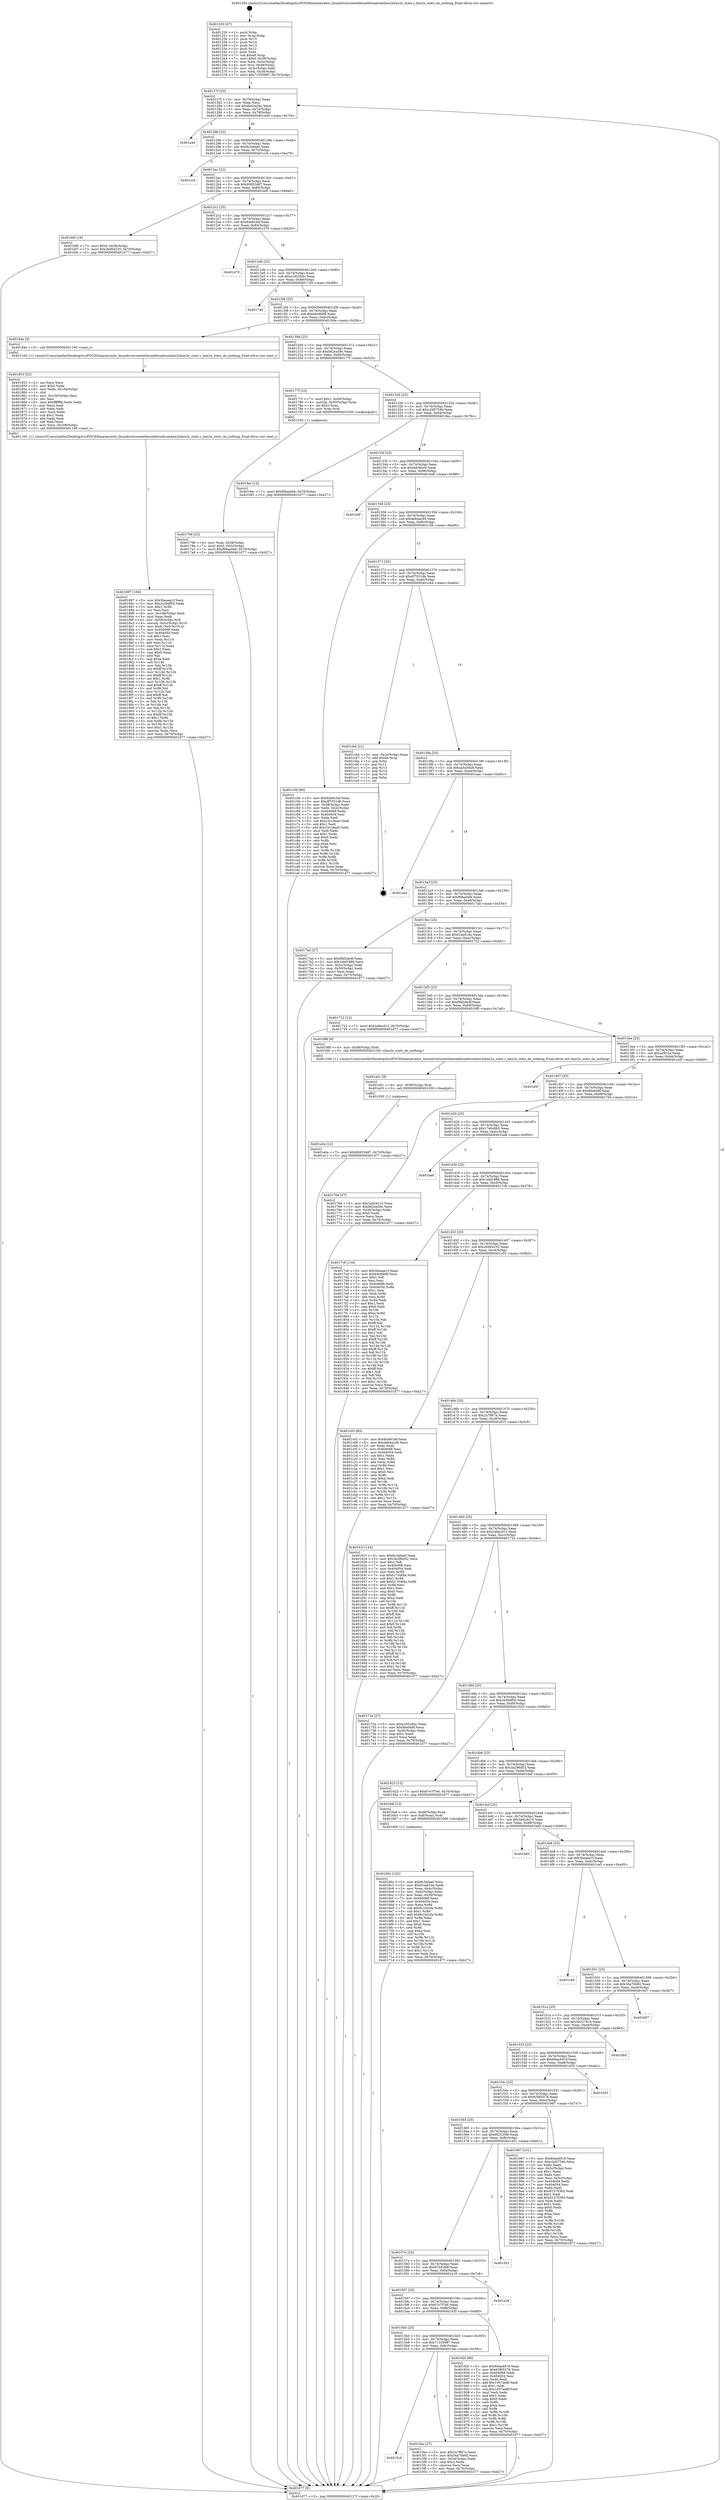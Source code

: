 digraph "0x401250" {
  label = "0x401250 (/mnt/c/Users/mathe/Desktop/tcc/POCII/binaries/extr_linuxdriversnetethernetbroadcombnx2xbnx2x_stats.c_bnx2x_stats_do_nothing_Final-ollvm.out::main(0))"
  labelloc = "t"
  node[shape=record]

  Entry [label="",width=0.3,height=0.3,shape=circle,fillcolor=black,style=filled]
  "0x40127f" [label="{
     0x40127f [23]\l
     | [instrs]\l
     &nbsp;&nbsp;0x40127f \<+3\>: mov -0x70(%rbp),%eax\l
     &nbsp;&nbsp;0x401282 \<+2\>: mov %eax,%ecx\l
     &nbsp;&nbsp;0x401284 \<+6\>: sub $0x8a42a2bc,%ecx\l
     &nbsp;&nbsp;0x40128a \<+3\>: mov %eax,-0x74(%rbp)\l
     &nbsp;&nbsp;0x40128d \<+3\>: mov %ecx,-0x78(%rbp)\l
     &nbsp;&nbsp;0x401290 \<+6\>: je 0000000000401a44 \<main+0x7f4\>\l
  }"]
  "0x401a44" [label="{
     0x401a44\l
  }", style=dashed]
  "0x401296" [label="{
     0x401296 [22]\l
     | [instrs]\l
     &nbsp;&nbsp;0x401296 \<+5\>: jmp 000000000040129b \<main+0x4b\>\l
     &nbsp;&nbsp;0x40129b \<+3\>: mov -0x74(%rbp),%eax\l
     &nbsp;&nbsp;0x40129e \<+5\>: sub $0x8c3afaa0,%eax\l
     &nbsp;&nbsp;0x4012a3 \<+3\>: mov %eax,-0x7c(%rbp)\l
     &nbsp;&nbsp;0x4012a6 \<+6\>: je 0000000000401cc9 \<main+0xa79\>\l
  }"]
  Exit [label="",width=0.3,height=0.3,shape=circle,fillcolor=black,style=filled,peripheries=2]
  "0x401cc9" [label="{
     0x401cc9\l
  }", style=dashed]
  "0x4012ac" [label="{
     0x4012ac [22]\l
     | [instrs]\l
     &nbsp;&nbsp;0x4012ac \<+5\>: jmp 00000000004012b1 \<main+0x61\>\l
     &nbsp;&nbsp;0x4012b1 \<+3\>: mov -0x74(%rbp),%eax\l
     &nbsp;&nbsp;0x4012b4 \<+5\>: sub $0x90853487,%eax\l
     &nbsp;&nbsp;0x4012b9 \<+3\>: mov %eax,-0x80(%rbp)\l
     &nbsp;&nbsp;0x4012bc \<+6\>: je 0000000000401bf0 \<main+0x9a0\>\l
  }"]
  "0x401a0a" [label="{
     0x401a0a [12]\l
     | [instrs]\l
     &nbsp;&nbsp;0x401a0a \<+7\>: movl $0x90853487,-0x70(%rbp)\l
     &nbsp;&nbsp;0x401a11 \<+5\>: jmp 0000000000401d77 \<main+0xb27\>\l
  }"]
  "0x401bf0" [label="{
     0x401bf0 [19]\l
     | [instrs]\l
     &nbsp;&nbsp;0x401bf0 \<+7\>: movl $0x0,-0x38(%rbp)\l
     &nbsp;&nbsp;0x401bf7 \<+7\>: movl $0x26d04235,-0x70(%rbp)\l
     &nbsp;&nbsp;0x401bfe \<+5\>: jmp 0000000000401d77 \<main+0xb27\>\l
  }"]
  "0x4012c2" [label="{
     0x4012c2 [25]\l
     | [instrs]\l
     &nbsp;&nbsp;0x4012c2 \<+5\>: jmp 00000000004012c7 \<main+0x77\>\l
     &nbsp;&nbsp;0x4012c7 \<+3\>: mov -0x74(%rbp),%eax\l
     &nbsp;&nbsp;0x4012ca \<+5\>: sub $0x9cb8c3ef,%eax\l
     &nbsp;&nbsp;0x4012cf \<+6\>: mov %eax,-0x84(%rbp)\l
     &nbsp;&nbsp;0x4012d5 \<+6\>: je 0000000000401d70 \<main+0xb20\>\l
  }"]
  "0x401a01" [label="{
     0x401a01 [9]\l
     | [instrs]\l
     &nbsp;&nbsp;0x401a01 \<+4\>: mov -0x58(%rbp),%rdi\l
     &nbsp;&nbsp;0x401a05 \<+5\>: call 0000000000401030 \<free@plt\>\l
     | [calls]\l
     &nbsp;&nbsp;0x401030 \{1\} (unknown)\l
  }"]
  "0x401d70" [label="{
     0x401d70\l
  }", style=dashed]
  "0x4012db" [label="{
     0x4012db [25]\l
     | [instrs]\l
     &nbsp;&nbsp;0x4012db \<+5\>: jmp 00000000004012e0 \<main+0x90\>\l
     &nbsp;&nbsp;0x4012e0 \<+3\>: mov -0x74(%rbp),%eax\l
     &nbsp;&nbsp;0x4012e3 \<+5\>: sub $0xa185284c,%eax\l
     &nbsp;&nbsp;0x4012e8 \<+6\>: mov %eax,-0x88(%rbp)\l
     &nbsp;&nbsp;0x4012ee \<+6\>: je 0000000000401749 \<main+0x4f9\>\l
  }"]
  "0x401887" [label="{
     0x401887 [156]\l
     | [instrs]\l
     &nbsp;&nbsp;0x401887 \<+5\>: mov $0x3beaae1f,%ecx\l
     &nbsp;&nbsp;0x40188c \<+5\>: mov $0x2e39df50,%edx\l
     &nbsp;&nbsp;0x401891 \<+3\>: mov $0x1,%r8b\l
     &nbsp;&nbsp;0x401894 \<+2\>: xor %esi,%esi\l
     &nbsp;&nbsp;0x401896 \<+6\>: mov -0x108(%rbp),%edi\l
     &nbsp;&nbsp;0x40189c \<+3\>: imul %eax,%edi\l
     &nbsp;&nbsp;0x40189f \<+4\>: mov -0x58(%rbp),%r9\l
     &nbsp;&nbsp;0x4018a3 \<+4\>: movslq -0x5c(%rbp),%r10\l
     &nbsp;&nbsp;0x4018a7 \<+4\>: mov %edi,(%r9,%r10,4)\l
     &nbsp;&nbsp;0x4018ab \<+7\>: mov 0x404068,%eax\l
     &nbsp;&nbsp;0x4018b2 \<+7\>: mov 0x404054,%edi\l
     &nbsp;&nbsp;0x4018b9 \<+3\>: sub $0x1,%esi\l
     &nbsp;&nbsp;0x4018bc \<+3\>: mov %eax,%r11d\l
     &nbsp;&nbsp;0x4018bf \<+3\>: add %esi,%r11d\l
     &nbsp;&nbsp;0x4018c2 \<+4\>: imul %r11d,%eax\l
     &nbsp;&nbsp;0x4018c6 \<+3\>: and $0x1,%eax\l
     &nbsp;&nbsp;0x4018c9 \<+3\>: cmp $0x0,%eax\l
     &nbsp;&nbsp;0x4018cc \<+3\>: sete %bl\l
     &nbsp;&nbsp;0x4018cf \<+3\>: cmp $0xa,%edi\l
     &nbsp;&nbsp;0x4018d2 \<+4\>: setl %r14b\l
     &nbsp;&nbsp;0x4018d6 \<+3\>: mov %bl,%r15b\l
     &nbsp;&nbsp;0x4018d9 \<+4\>: xor $0xff,%r15b\l
     &nbsp;&nbsp;0x4018dd \<+3\>: mov %r14b,%r12b\l
     &nbsp;&nbsp;0x4018e0 \<+4\>: xor $0xff,%r12b\l
     &nbsp;&nbsp;0x4018e4 \<+4\>: xor $0x1,%r8b\l
     &nbsp;&nbsp;0x4018e8 \<+3\>: mov %r15b,%r13b\l
     &nbsp;&nbsp;0x4018eb \<+4\>: and $0xff,%r13b\l
     &nbsp;&nbsp;0x4018ef \<+3\>: and %r8b,%bl\l
     &nbsp;&nbsp;0x4018f2 \<+3\>: mov %r12b,%al\l
     &nbsp;&nbsp;0x4018f5 \<+2\>: and $0xff,%al\l
     &nbsp;&nbsp;0x4018f7 \<+3\>: and %r8b,%r14b\l
     &nbsp;&nbsp;0x4018fa \<+3\>: or %bl,%r13b\l
     &nbsp;&nbsp;0x4018fd \<+3\>: or %r14b,%al\l
     &nbsp;&nbsp;0x401900 \<+3\>: xor %al,%r13b\l
     &nbsp;&nbsp;0x401903 \<+3\>: or %r12b,%r15b\l
     &nbsp;&nbsp;0x401906 \<+4\>: xor $0xff,%r15b\l
     &nbsp;&nbsp;0x40190a \<+4\>: or $0x1,%r8b\l
     &nbsp;&nbsp;0x40190e \<+3\>: and %r8b,%r15b\l
     &nbsp;&nbsp;0x401911 \<+3\>: or %r15b,%r13b\l
     &nbsp;&nbsp;0x401914 \<+4\>: test $0x1,%r13b\l
     &nbsp;&nbsp;0x401918 \<+3\>: cmovne %edx,%ecx\l
     &nbsp;&nbsp;0x40191b \<+3\>: mov %ecx,-0x70(%rbp)\l
     &nbsp;&nbsp;0x40191e \<+5\>: jmp 0000000000401d77 \<main+0xb27\>\l
  }"]
  "0x401749" [label="{
     0x401749\l
  }", style=dashed]
  "0x4012f4" [label="{
     0x4012f4 [25]\l
     | [instrs]\l
     &nbsp;&nbsp;0x4012f4 \<+5\>: jmp 00000000004012f9 \<main+0xa9\>\l
     &nbsp;&nbsp;0x4012f9 \<+3\>: mov -0x74(%rbp),%eax\l
     &nbsp;&nbsp;0x4012fc \<+5\>: sub $0xb4c6fef8,%eax\l
     &nbsp;&nbsp;0x401301 \<+6\>: mov %eax,-0x8c(%rbp)\l
     &nbsp;&nbsp;0x401307 \<+6\>: je 000000000040184e \<main+0x5fe\>\l
  }"]
  "0x401853" [label="{
     0x401853 [52]\l
     | [instrs]\l
     &nbsp;&nbsp;0x401853 \<+2\>: xor %ecx,%ecx\l
     &nbsp;&nbsp;0x401855 \<+5\>: mov $0x2,%edx\l
     &nbsp;&nbsp;0x40185a \<+6\>: mov %edx,-0x104(%rbp)\l
     &nbsp;&nbsp;0x401860 \<+1\>: cltd\l
     &nbsp;&nbsp;0x401861 \<+6\>: mov -0x104(%rbp),%esi\l
     &nbsp;&nbsp;0x401867 \<+2\>: idiv %esi\l
     &nbsp;&nbsp;0x401869 \<+6\>: imul $0xfffffffe,%edx,%edx\l
     &nbsp;&nbsp;0x40186f \<+2\>: mov %ecx,%edi\l
     &nbsp;&nbsp;0x401871 \<+2\>: sub %edx,%edi\l
     &nbsp;&nbsp;0x401873 \<+2\>: mov %ecx,%edx\l
     &nbsp;&nbsp;0x401875 \<+3\>: sub $0x1,%edx\l
     &nbsp;&nbsp;0x401878 \<+2\>: add %edx,%edi\l
     &nbsp;&nbsp;0x40187a \<+2\>: sub %edi,%ecx\l
     &nbsp;&nbsp;0x40187c \<+6\>: mov %ecx,-0x108(%rbp)\l
     &nbsp;&nbsp;0x401882 \<+5\>: call 0000000000401160 \<next_i\>\l
     | [calls]\l
     &nbsp;&nbsp;0x401160 \{1\} (/mnt/c/Users/mathe/Desktop/tcc/POCII/binaries/extr_linuxdriversnetethernetbroadcombnx2xbnx2x_stats.c_bnx2x_stats_do_nothing_Final-ollvm.out::next_i)\l
  }"]
  "0x40184e" [label="{
     0x40184e [5]\l
     | [instrs]\l
     &nbsp;&nbsp;0x40184e \<+5\>: call 0000000000401160 \<next_i\>\l
     | [calls]\l
     &nbsp;&nbsp;0x401160 \{1\} (/mnt/c/Users/mathe/Desktop/tcc/POCII/binaries/extr_linuxdriversnetethernetbroadcombnx2xbnx2x_stats.c_bnx2x_stats_do_nothing_Final-ollvm.out::next_i)\l
  }"]
  "0x40130d" [label="{
     0x40130d [25]\l
     | [instrs]\l
     &nbsp;&nbsp;0x40130d \<+5\>: jmp 0000000000401312 \<main+0xc2\>\l
     &nbsp;&nbsp;0x401312 \<+3\>: mov -0x74(%rbp),%eax\l
     &nbsp;&nbsp;0x401315 \<+5\>: sub $0xb62ea59c,%eax\l
     &nbsp;&nbsp;0x40131a \<+6\>: mov %eax,-0x90(%rbp)\l
     &nbsp;&nbsp;0x401320 \<+6\>: je 000000000040177f \<main+0x52f\>\l
  }"]
  "0x401796" [label="{
     0x401796 [23]\l
     | [instrs]\l
     &nbsp;&nbsp;0x401796 \<+4\>: mov %rax,-0x58(%rbp)\l
     &nbsp;&nbsp;0x40179a \<+7\>: movl $0x0,-0x5c(%rbp)\l
     &nbsp;&nbsp;0x4017a1 \<+7\>: movl $0xf08aa0eb,-0x70(%rbp)\l
     &nbsp;&nbsp;0x4017a8 \<+5\>: jmp 0000000000401d77 \<main+0xb27\>\l
  }"]
  "0x40177f" [label="{
     0x40177f [23]\l
     | [instrs]\l
     &nbsp;&nbsp;0x40177f \<+7\>: movl $0x1,-0x50(%rbp)\l
     &nbsp;&nbsp;0x401786 \<+4\>: movslq -0x50(%rbp),%rax\l
     &nbsp;&nbsp;0x40178a \<+4\>: shl $0x2,%rax\l
     &nbsp;&nbsp;0x40178e \<+3\>: mov %rax,%rdi\l
     &nbsp;&nbsp;0x401791 \<+5\>: call 0000000000401050 \<malloc@plt\>\l
     | [calls]\l
     &nbsp;&nbsp;0x401050 \{1\} (unknown)\l
  }"]
  "0x401326" [label="{
     0x401326 [25]\l
     | [instrs]\l
     &nbsp;&nbsp;0x401326 \<+5\>: jmp 000000000040132b \<main+0xdb\>\l
     &nbsp;&nbsp;0x40132b \<+3\>: mov -0x74(%rbp),%eax\l
     &nbsp;&nbsp;0x40132e \<+5\>: sub $0xc2d0754b,%eax\l
     &nbsp;&nbsp;0x401333 \<+6\>: mov %eax,-0x94(%rbp)\l
     &nbsp;&nbsp;0x401339 \<+6\>: je 00000000004019ec \<main+0x79c\>\l
  }"]
  "0x4016bc" [label="{
     0x4016bc [102]\l
     | [instrs]\l
     &nbsp;&nbsp;0x4016bc \<+5\>: mov $0x8c3afaa0,%ecx\l
     &nbsp;&nbsp;0x4016c1 \<+5\>: mov $0xf1ea614a,%edx\l
     &nbsp;&nbsp;0x4016c6 \<+3\>: mov %eax,-0x4c(%rbp)\l
     &nbsp;&nbsp;0x4016c9 \<+3\>: mov -0x4c(%rbp),%eax\l
     &nbsp;&nbsp;0x4016cc \<+3\>: mov %eax,-0x30(%rbp)\l
     &nbsp;&nbsp;0x4016cf \<+7\>: mov 0x404068,%eax\l
     &nbsp;&nbsp;0x4016d6 \<+7\>: mov 0x404054,%esi\l
     &nbsp;&nbsp;0x4016dd \<+3\>: mov %eax,%r8d\l
     &nbsp;&nbsp;0x4016e0 \<+7\>: sub $0x8c1b2cfa,%r8d\l
     &nbsp;&nbsp;0x4016e7 \<+4\>: sub $0x1,%r8d\l
     &nbsp;&nbsp;0x4016eb \<+7\>: add $0x8c1b2cfa,%r8d\l
     &nbsp;&nbsp;0x4016f2 \<+4\>: imul %r8d,%eax\l
     &nbsp;&nbsp;0x4016f6 \<+3\>: and $0x1,%eax\l
     &nbsp;&nbsp;0x4016f9 \<+3\>: cmp $0x0,%eax\l
     &nbsp;&nbsp;0x4016fc \<+4\>: sete %r9b\l
     &nbsp;&nbsp;0x401700 \<+3\>: cmp $0xa,%esi\l
     &nbsp;&nbsp;0x401703 \<+4\>: setl %r10b\l
     &nbsp;&nbsp;0x401707 \<+3\>: mov %r9b,%r11b\l
     &nbsp;&nbsp;0x40170a \<+3\>: and %r10b,%r11b\l
     &nbsp;&nbsp;0x40170d \<+3\>: xor %r10b,%r9b\l
     &nbsp;&nbsp;0x401710 \<+3\>: or %r9b,%r11b\l
     &nbsp;&nbsp;0x401713 \<+4\>: test $0x1,%r11b\l
     &nbsp;&nbsp;0x401717 \<+3\>: cmovne %edx,%ecx\l
     &nbsp;&nbsp;0x40171a \<+3\>: mov %ecx,-0x70(%rbp)\l
     &nbsp;&nbsp;0x40171d \<+5\>: jmp 0000000000401d77 \<main+0xb27\>\l
  }"]
  "0x4019ec" [label="{
     0x4019ec [12]\l
     | [instrs]\l
     &nbsp;&nbsp;0x4019ec \<+7\>: movl $0xf08aa0eb,-0x70(%rbp)\l
     &nbsp;&nbsp;0x4019f3 \<+5\>: jmp 0000000000401d77 \<main+0xb27\>\l
  }"]
  "0x40133f" [label="{
     0x40133f [25]\l
     | [instrs]\l
     &nbsp;&nbsp;0x40133f \<+5\>: jmp 0000000000401344 \<main+0xf4\>\l
     &nbsp;&nbsp;0x401344 \<+3\>: mov -0x74(%rbp),%eax\l
     &nbsp;&nbsp;0x401347 \<+5\>: sub $0xddc6fcc0,%eax\l
     &nbsp;&nbsp;0x40134c \<+6\>: mov %eax,-0x98(%rbp)\l
     &nbsp;&nbsp;0x401352 \<+6\>: je 0000000000401bdf \<main+0x98f\>\l
  }"]
  "0x401250" [label="{
     0x401250 [47]\l
     | [instrs]\l
     &nbsp;&nbsp;0x401250 \<+1\>: push %rbp\l
     &nbsp;&nbsp;0x401251 \<+3\>: mov %rsp,%rbp\l
     &nbsp;&nbsp;0x401254 \<+2\>: push %r15\l
     &nbsp;&nbsp;0x401256 \<+2\>: push %r14\l
     &nbsp;&nbsp;0x401258 \<+2\>: push %r13\l
     &nbsp;&nbsp;0x40125a \<+2\>: push %r12\l
     &nbsp;&nbsp;0x40125c \<+1\>: push %rbx\l
     &nbsp;&nbsp;0x40125d \<+7\>: sub $0xe8,%rsp\l
     &nbsp;&nbsp;0x401264 \<+7\>: movl $0x0,-0x38(%rbp)\l
     &nbsp;&nbsp;0x40126b \<+3\>: mov %edi,-0x3c(%rbp)\l
     &nbsp;&nbsp;0x40126e \<+4\>: mov %rsi,-0x48(%rbp)\l
     &nbsp;&nbsp;0x401272 \<+3\>: mov -0x3c(%rbp),%edi\l
     &nbsp;&nbsp;0x401275 \<+3\>: mov %edi,-0x34(%rbp)\l
     &nbsp;&nbsp;0x401278 \<+7\>: movl $0x71355987,-0x70(%rbp)\l
  }"]
  "0x401bdf" [label="{
     0x401bdf\l
  }", style=dashed]
  "0x401358" [label="{
     0x401358 [25]\l
     | [instrs]\l
     &nbsp;&nbsp;0x401358 \<+5\>: jmp 000000000040135d \<main+0x10d\>\l
     &nbsp;&nbsp;0x40135d \<+3\>: mov -0x74(%rbp),%eax\l
     &nbsp;&nbsp;0x401360 \<+5\>: sub $0xdeb4ac49,%eax\l
     &nbsp;&nbsp;0x401365 \<+6\>: mov %eax,-0x9c(%rbp)\l
     &nbsp;&nbsp;0x40136b \<+6\>: je 0000000000401c56 \<main+0xa06\>\l
  }"]
  "0x401d77" [label="{
     0x401d77 [5]\l
     | [instrs]\l
     &nbsp;&nbsp;0x401d77 \<+5\>: jmp 000000000040127f \<main+0x2f\>\l
  }"]
  "0x401c56" [label="{
     0x401c56 [94]\l
     | [instrs]\l
     &nbsp;&nbsp;0x401c56 \<+5\>: mov $0x9cb8c3ef,%eax\l
     &nbsp;&nbsp;0x401c5b \<+5\>: mov $0xdf7031db,%ecx\l
     &nbsp;&nbsp;0x401c60 \<+3\>: mov -0x38(%rbp),%edx\l
     &nbsp;&nbsp;0x401c63 \<+3\>: mov %edx,-0x2c(%rbp)\l
     &nbsp;&nbsp;0x401c66 \<+7\>: mov 0x404068,%edx\l
     &nbsp;&nbsp;0x401c6d \<+7\>: mov 0x404054,%esi\l
     &nbsp;&nbsp;0x401c74 \<+2\>: mov %edx,%edi\l
     &nbsp;&nbsp;0x401c76 \<+6\>: sub $0x23c19aa0,%edi\l
     &nbsp;&nbsp;0x401c7c \<+3\>: sub $0x1,%edi\l
     &nbsp;&nbsp;0x401c7f \<+6\>: add $0x23c19aa0,%edi\l
     &nbsp;&nbsp;0x401c85 \<+3\>: imul %edi,%edx\l
     &nbsp;&nbsp;0x401c88 \<+3\>: and $0x1,%edx\l
     &nbsp;&nbsp;0x401c8b \<+3\>: cmp $0x0,%edx\l
     &nbsp;&nbsp;0x401c8e \<+4\>: sete %r8b\l
     &nbsp;&nbsp;0x401c92 \<+3\>: cmp $0xa,%esi\l
     &nbsp;&nbsp;0x401c95 \<+4\>: setl %r9b\l
     &nbsp;&nbsp;0x401c99 \<+3\>: mov %r8b,%r10b\l
     &nbsp;&nbsp;0x401c9c \<+3\>: and %r9b,%r10b\l
     &nbsp;&nbsp;0x401c9f \<+3\>: xor %r9b,%r8b\l
     &nbsp;&nbsp;0x401ca2 \<+3\>: or %r8b,%r10b\l
     &nbsp;&nbsp;0x401ca5 \<+4\>: test $0x1,%r10b\l
     &nbsp;&nbsp;0x401ca9 \<+3\>: cmovne %ecx,%eax\l
     &nbsp;&nbsp;0x401cac \<+3\>: mov %eax,-0x70(%rbp)\l
     &nbsp;&nbsp;0x401caf \<+5\>: jmp 0000000000401d77 \<main+0xb27\>\l
  }"]
  "0x401371" [label="{
     0x401371 [25]\l
     | [instrs]\l
     &nbsp;&nbsp;0x401371 \<+5\>: jmp 0000000000401376 \<main+0x126\>\l
     &nbsp;&nbsp;0x401376 \<+3\>: mov -0x74(%rbp),%eax\l
     &nbsp;&nbsp;0x401379 \<+5\>: sub $0xdf7031db,%eax\l
     &nbsp;&nbsp;0x40137e \<+6\>: mov %eax,-0xa0(%rbp)\l
     &nbsp;&nbsp;0x401384 \<+6\>: je 0000000000401cb4 \<main+0xa64\>\l
  }"]
  "0x4015c9" [label="{
     0x4015c9\l
  }", style=dashed]
  "0x401cb4" [label="{
     0x401cb4 [21]\l
     | [instrs]\l
     &nbsp;&nbsp;0x401cb4 \<+3\>: mov -0x2c(%rbp),%eax\l
     &nbsp;&nbsp;0x401cb7 \<+7\>: add $0xe8,%rsp\l
     &nbsp;&nbsp;0x401cbe \<+1\>: pop %rbx\l
     &nbsp;&nbsp;0x401cbf \<+2\>: pop %r12\l
     &nbsp;&nbsp;0x401cc1 \<+2\>: pop %r13\l
     &nbsp;&nbsp;0x401cc3 \<+2\>: pop %r14\l
     &nbsp;&nbsp;0x401cc5 \<+2\>: pop %r15\l
     &nbsp;&nbsp;0x401cc7 \<+1\>: pop %rbp\l
     &nbsp;&nbsp;0x401cc8 \<+1\>: ret\l
  }"]
  "0x40138a" [label="{
     0x40138a [25]\l
     | [instrs]\l
     &nbsp;&nbsp;0x40138a \<+5\>: jmp 000000000040138f \<main+0x13f\>\l
     &nbsp;&nbsp;0x40138f \<+3\>: mov -0x74(%rbp),%eax\l
     &nbsp;&nbsp;0x401392 \<+5\>: sub $0xea5a56a8,%eax\l
     &nbsp;&nbsp;0x401397 \<+6\>: mov %eax,-0xa4(%rbp)\l
     &nbsp;&nbsp;0x40139d \<+6\>: je 0000000000401aac \<main+0x85c\>\l
  }"]
  "0x4015ec" [label="{
     0x4015ec [27]\l
     | [instrs]\l
     &nbsp;&nbsp;0x4015ec \<+5\>: mov $0x2a7ff47e,%eax\l
     &nbsp;&nbsp;0x4015f1 \<+5\>: mov $0x54a70b92,%ecx\l
     &nbsp;&nbsp;0x4015f6 \<+3\>: mov -0x34(%rbp),%edx\l
     &nbsp;&nbsp;0x4015f9 \<+3\>: cmp $0x2,%edx\l
     &nbsp;&nbsp;0x4015fc \<+3\>: cmovne %ecx,%eax\l
     &nbsp;&nbsp;0x4015ff \<+3\>: mov %eax,-0x70(%rbp)\l
     &nbsp;&nbsp;0x401602 \<+5\>: jmp 0000000000401d77 \<main+0xb27\>\l
  }"]
  "0x401aac" [label="{
     0x401aac\l
  }", style=dashed]
  "0x4013a3" [label="{
     0x4013a3 [25]\l
     | [instrs]\l
     &nbsp;&nbsp;0x4013a3 \<+5\>: jmp 00000000004013a8 \<main+0x158\>\l
     &nbsp;&nbsp;0x4013a8 \<+3\>: mov -0x74(%rbp),%eax\l
     &nbsp;&nbsp;0x4013ab \<+5\>: sub $0xf08aa0eb,%eax\l
     &nbsp;&nbsp;0x4013b0 \<+6\>: mov %eax,-0xa8(%rbp)\l
     &nbsp;&nbsp;0x4013b6 \<+6\>: je 00000000004017ad \<main+0x55d\>\l
  }"]
  "0x4015b0" [label="{
     0x4015b0 [25]\l
     | [instrs]\l
     &nbsp;&nbsp;0x4015b0 \<+5\>: jmp 00000000004015b5 \<main+0x365\>\l
     &nbsp;&nbsp;0x4015b5 \<+3\>: mov -0x74(%rbp),%eax\l
     &nbsp;&nbsp;0x4015b8 \<+5\>: sub $0x71355987,%eax\l
     &nbsp;&nbsp;0x4015bd \<+6\>: mov %eax,-0xfc(%rbp)\l
     &nbsp;&nbsp;0x4015c3 \<+6\>: je 00000000004015ec \<main+0x39c\>\l
  }"]
  "0x4017ad" [label="{
     0x4017ad [27]\l
     | [instrs]\l
     &nbsp;&nbsp;0x4017ad \<+5\>: mov $0xf9d2dedf,%eax\l
     &nbsp;&nbsp;0x4017b2 \<+5\>: mov $0x1ebf1886,%ecx\l
     &nbsp;&nbsp;0x4017b7 \<+3\>: mov -0x5c(%rbp),%edx\l
     &nbsp;&nbsp;0x4017ba \<+3\>: cmp -0x50(%rbp),%edx\l
     &nbsp;&nbsp;0x4017bd \<+3\>: cmovl %ecx,%eax\l
     &nbsp;&nbsp;0x4017c0 \<+3\>: mov %eax,-0x70(%rbp)\l
     &nbsp;&nbsp;0x4017c3 \<+5\>: jmp 0000000000401d77 \<main+0xb27\>\l
  }"]
  "0x4013bc" [label="{
     0x4013bc [25]\l
     | [instrs]\l
     &nbsp;&nbsp;0x4013bc \<+5\>: jmp 00000000004013c1 \<main+0x171\>\l
     &nbsp;&nbsp;0x4013c1 \<+3\>: mov -0x74(%rbp),%eax\l
     &nbsp;&nbsp;0x4013c4 \<+5\>: sub $0xf1ea614a,%eax\l
     &nbsp;&nbsp;0x4013c9 \<+6\>: mov %eax,-0xac(%rbp)\l
     &nbsp;&nbsp;0x4013cf \<+6\>: je 0000000000401722 \<main+0x4d2\>\l
  }"]
  "0x40192f" [label="{
     0x40192f [88]\l
     | [instrs]\l
     &nbsp;&nbsp;0x40192f \<+5\>: mov $0x60aa4919,%eax\l
     &nbsp;&nbsp;0x401934 \<+5\>: mov $0x63f65378,%ecx\l
     &nbsp;&nbsp;0x401939 \<+7\>: mov 0x404068,%edx\l
     &nbsp;&nbsp;0x401940 \<+7\>: mov 0x404054,%esi\l
     &nbsp;&nbsp;0x401947 \<+2\>: mov %edx,%edi\l
     &nbsp;&nbsp;0x401949 \<+6\>: add $0x1007ae8f,%edi\l
     &nbsp;&nbsp;0x40194f \<+3\>: sub $0x1,%edi\l
     &nbsp;&nbsp;0x401952 \<+6\>: sub $0x1007ae8f,%edi\l
     &nbsp;&nbsp;0x401958 \<+3\>: imul %edi,%edx\l
     &nbsp;&nbsp;0x40195b \<+3\>: and $0x1,%edx\l
     &nbsp;&nbsp;0x40195e \<+3\>: cmp $0x0,%edx\l
     &nbsp;&nbsp;0x401961 \<+4\>: sete %r8b\l
     &nbsp;&nbsp;0x401965 \<+3\>: cmp $0xa,%esi\l
     &nbsp;&nbsp;0x401968 \<+4\>: setl %r9b\l
     &nbsp;&nbsp;0x40196c \<+3\>: mov %r8b,%r10b\l
     &nbsp;&nbsp;0x40196f \<+3\>: and %r9b,%r10b\l
     &nbsp;&nbsp;0x401972 \<+3\>: xor %r9b,%r8b\l
     &nbsp;&nbsp;0x401975 \<+3\>: or %r8b,%r10b\l
     &nbsp;&nbsp;0x401978 \<+4\>: test $0x1,%r10b\l
     &nbsp;&nbsp;0x40197c \<+3\>: cmovne %ecx,%eax\l
     &nbsp;&nbsp;0x40197f \<+3\>: mov %eax,-0x70(%rbp)\l
     &nbsp;&nbsp;0x401982 \<+5\>: jmp 0000000000401d77 \<main+0xb27\>\l
  }"]
  "0x401722" [label="{
     0x401722 [12]\l
     | [instrs]\l
     &nbsp;&nbsp;0x401722 \<+7\>: movl $0x2a9acd12,-0x70(%rbp)\l
     &nbsp;&nbsp;0x401729 \<+5\>: jmp 0000000000401d77 \<main+0xb27\>\l
  }"]
  "0x4013d5" [label="{
     0x4013d5 [25]\l
     | [instrs]\l
     &nbsp;&nbsp;0x4013d5 \<+5\>: jmp 00000000004013da \<main+0x18a\>\l
     &nbsp;&nbsp;0x4013da \<+3\>: mov -0x74(%rbp),%eax\l
     &nbsp;&nbsp;0x4013dd \<+5\>: sub $0xf9d2dedf,%eax\l
     &nbsp;&nbsp;0x4013e2 \<+6\>: mov %eax,-0xb0(%rbp)\l
     &nbsp;&nbsp;0x4013e8 \<+6\>: je 00000000004019f8 \<main+0x7a8\>\l
  }"]
  "0x401597" [label="{
     0x401597 [25]\l
     | [instrs]\l
     &nbsp;&nbsp;0x401597 \<+5\>: jmp 000000000040159c \<main+0x34c\>\l
     &nbsp;&nbsp;0x40159c \<+3\>: mov -0x74(%rbp),%eax\l
     &nbsp;&nbsp;0x40159f \<+5\>: sub $0x67e7f7e6,%eax\l
     &nbsp;&nbsp;0x4015a4 \<+6\>: mov %eax,-0xf8(%rbp)\l
     &nbsp;&nbsp;0x4015aa \<+6\>: je 000000000040192f \<main+0x6df\>\l
  }"]
  "0x4019f8" [label="{
     0x4019f8 [9]\l
     | [instrs]\l
     &nbsp;&nbsp;0x4019f8 \<+4\>: mov -0x58(%rbp),%rdi\l
     &nbsp;&nbsp;0x4019fc \<+5\>: call 0000000000401240 \<bnx2x_stats_do_nothing\>\l
     | [calls]\l
     &nbsp;&nbsp;0x401240 \{1\} (/mnt/c/Users/mathe/Desktop/tcc/POCII/binaries/extr_linuxdriversnetethernetbroadcombnx2xbnx2x_stats.c_bnx2x_stats_do_nothing_Final-ollvm.out::bnx2x_stats_do_nothing)\l
  }"]
  "0x4013ee" [label="{
     0x4013ee [25]\l
     | [instrs]\l
     &nbsp;&nbsp;0x4013ee \<+5\>: jmp 00000000004013f3 \<main+0x1a3\>\l
     &nbsp;&nbsp;0x4013f3 \<+3\>: mov -0x74(%rbp),%eax\l
     &nbsp;&nbsp;0x4013f6 \<+5\>: sub $0xa2915a,%eax\l
     &nbsp;&nbsp;0x4013fb \<+6\>: mov %eax,-0xb4(%rbp)\l
     &nbsp;&nbsp;0x401401 \<+6\>: je 0000000000401a5f \<main+0x80f\>\l
  }"]
  "0x401a16" [label="{
     0x401a16\l
  }", style=dashed]
  "0x401a5f" [label="{
     0x401a5f\l
  }", style=dashed]
  "0x401407" [label="{
     0x401407 [25]\l
     | [instrs]\l
     &nbsp;&nbsp;0x401407 \<+5\>: jmp 000000000040140c \<main+0x1bc\>\l
     &nbsp;&nbsp;0x40140c \<+3\>: mov -0x74(%rbp),%eax\l
     &nbsp;&nbsp;0x40140f \<+5\>: sub $0x90a048f,%eax\l
     &nbsp;&nbsp;0x401414 \<+6\>: mov %eax,-0xb8(%rbp)\l
     &nbsp;&nbsp;0x40141a \<+6\>: je 0000000000401764 \<main+0x514\>\l
  }"]
  "0x40157e" [label="{
     0x40157e [25]\l
     | [instrs]\l
     &nbsp;&nbsp;0x40157e \<+5\>: jmp 0000000000401583 \<main+0x333\>\l
     &nbsp;&nbsp;0x401583 \<+3\>: mov -0x74(%rbp),%eax\l
     &nbsp;&nbsp;0x401586 \<+5\>: sub $0x67d43fdf,%eax\l
     &nbsp;&nbsp;0x40158b \<+6\>: mov %eax,-0xf4(%rbp)\l
     &nbsp;&nbsp;0x401591 \<+6\>: je 0000000000401a16 \<main+0x7c6\>\l
  }"]
  "0x401764" [label="{
     0x401764 [27]\l
     | [instrs]\l
     &nbsp;&nbsp;0x401764 \<+5\>: mov $0x3ad24c10,%eax\l
     &nbsp;&nbsp;0x401769 \<+5\>: mov $0xb62ea59c,%ecx\l
     &nbsp;&nbsp;0x40176e \<+3\>: mov -0x30(%rbp),%edx\l
     &nbsp;&nbsp;0x401771 \<+3\>: cmp $0x0,%edx\l
     &nbsp;&nbsp;0x401774 \<+3\>: cmove %ecx,%eax\l
     &nbsp;&nbsp;0x401777 \<+3\>: mov %eax,-0x70(%rbp)\l
     &nbsp;&nbsp;0x40177a \<+5\>: jmp 0000000000401d77 \<main+0xb27\>\l
  }"]
  "0x401420" [label="{
     0x401420 [25]\l
     | [instrs]\l
     &nbsp;&nbsp;0x401420 \<+5\>: jmp 0000000000401425 \<main+0x1d5\>\l
     &nbsp;&nbsp;0x401425 \<+3\>: mov -0x74(%rbp),%eax\l
     &nbsp;&nbsp;0x401428 \<+5\>: sub $0x17e0c6b5,%eax\l
     &nbsp;&nbsp;0x40142d \<+6\>: mov %eax,-0xbc(%rbp)\l
     &nbsp;&nbsp;0x401433 \<+6\>: je 0000000000401ba9 \<main+0x959\>\l
  }"]
  "0x401d51" [label="{
     0x401d51\l
  }", style=dashed]
  "0x401ba9" [label="{
     0x401ba9\l
  }", style=dashed]
  "0x401439" [label="{
     0x401439 [25]\l
     | [instrs]\l
     &nbsp;&nbsp;0x401439 \<+5\>: jmp 000000000040143e \<main+0x1ee\>\l
     &nbsp;&nbsp;0x40143e \<+3\>: mov -0x74(%rbp),%eax\l
     &nbsp;&nbsp;0x401441 \<+5\>: sub $0x1ebf1886,%eax\l
     &nbsp;&nbsp;0x401446 \<+6\>: mov %eax,-0xc0(%rbp)\l
     &nbsp;&nbsp;0x40144c \<+6\>: je 00000000004017c8 \<main+0x578\>\l
  }"]
  "0x401565" [label="{
     0x401565 [25]\l
     | [instrs]\l
     &nbsp;&nbsp;0x401565 \<+5\>: jmp 000000000040156a \<main+0x31a\>\l
     &nbsp;&nbsp;0x40156a \<+3\>: mov -0x74(%rbp),%eax\l
     &nbsp;&nbsp;0x40156d \<+5\>: sub $0x662520fe,%eax\l
     &nbsp;&nbsp;0x401572 \<+6\>: mov %eax,-0xf0(%rbp)\l
     &nbsp;&nbsp;0x401578 \<+6\>: je 0000000000401d51 \<main+0xb01\>\l
  }"]
  "0x4017c8" [label="{
     0x4017c8 [134]\l
     | [instrs]\l
     &nbsp;&nbsp;0x4017c8 \<+5\>: mov $0x3beaae1f,%eax\l
     &nbsp;&nbsp;0x4017cd \<+5\>: mov $0xb4c6fef8,%ecx\l
     &nbsp;&nbsp;0x4017d2 \<+2\>: mov $0x1,%dl\l
     &nbsp;&nbsp;0x4017d4 \<+2\>: xor %esi,%esi\l
     &nbsp;&nbsp;0x4017d6 \<+7\>: mov 0x404068,%edi\l
     &nbsp;&nbsp;0x4017dd \<+8\>: mov 0x404054,%r8d\l
     &nbsp;&nbsp;0x4017e5 \<+3\>: sub $0x1,%esi\l
     &nbsp;&nbsp;0x4017e8 \<+3\>: mov %edi,%r9d\l
     &nbsp;&nbsp;0x4017eb \<+3\>: add %esi,%r9d\l
     &nbsp;&nbsp;0x4017ee \<+4\>: imul %r9d,%edi\l
     &nbsp;&nbsp;0x4017f2 \<+3\>: and $0x1,%edi\l
     &nbsp;&nbsp;0x4017f5 \<+3\>: cmp $0x0,%edi\l
     &nbsp;&nbsp;0x4017f8 \<+4\>: sete %r10b\l
     &nbsp;&nbsp;0x4017fc \<+4\>: cmp $0xa,%r8d\l
     &nbsp;&nbsp;0x401800 \<+4\>: setl %r11b\l
     &nbsp;&nbsp;0x401804 \<+3\>: mov %r10b,%bl\l
     &nbsp;&nbsp;0x401807 \<+3\>: xor $0xff,%bl\l
     &nbsp;&nbsp;0x40180a \<+3\>: mov %r11b,%r14b\l
     &nbsp;&nbsp;0x40180d \<+4\>: xor $0xff,%r14b\l
     &nbsp;&nbsp;0x401811 \<+3\>: xor $0x1,%dl\l
     &nbsp;&nbsp;0x401814 \<+3\>: mov %bl,%r15b\l
     &nbsp;&nbsp;0x401817 \<+4\>: and $0xff,%r15b\l
     &nbsp;&nbsp;0x40181b \<+3\>: and %dl,%r10b\l
     &nbsp;&nbsp;0x40181e \<+3\>: mov %r14b,%r12b\l
     &nbsp;&nbsp;0x401821 \<+4\>: and $0xff,%r12b\l
     &nbsp;&nbsp;0x401825 \<+3\>: and %dl,%r11b\l
     &nbsp;&nbsp;0x401828 \<+3\>: or %r10b,%r15b\l
     &nbsp;&nbsp;0x40182b \<+3\>: or %r11b,%r12b\l
     &nbsp;&nbsp;0x40182e \<+3\>: xor %r12b,%r15b\l
     &nbsp;&nbsp;0x401831 \<+3\>: or %r14b,%bl\l
     &nbsp;&nbsp;0x401834 \<+3\>: xor $0xff,%bl\l
     &nbsp;&nbsp;0x401837 \<+3\>: or $0x1,%dl\l
     &nbsp;&nbsp;0x40183a \<+2\>: and %dl,%bl\l
     &nbsp;&nbsp;0x40183c \<+3\>: or %bl,%r15b\l
     &nbsp;&nbsp;0x40183f \<+4\>: test $0x1,%r15b\l
     &nbsp;&nbsp;0x401843 \<+3\>: cmovne %ecx,%eax\l
     &nbsp;&nbsp;0x401846 \<+3\>: mov %eax,-0x70(%rbp)\l
     &nbsp;&nbsp;0x401849 \<+5\>: jmp 0000000000401d77 \<main+0xb27\>\l
  }"]
  "0x401452" [label="{
     0x401452 [25]\l
     | [instrs]\l
     &nbsp;&nbsp;0x401452 \<+5\>: jmp 0000000000401457 \<main+0x207\>\l
     &nbsp;&nbsp;0x401457 \<+3\>: mov -0x74(%rbp),%eax\l
     &nbsp;&nbsp;0x40145a \<+5\>: sub $0x26d04235,%eax\l
     &nbsp;&nbsp;0x40145f \<+6\>: mov %eax,-0xc4(%rbp)\l
     &nbsp;&nbsp;0x401465 \<+6\>: je 0000000000401c03 \<main+0x9b3\>\l
  }"]
  "0x401987" [label="{
     0x401987 [101]\l
     | [instrs]\l
     &nbsp;&nbsp;0x401987 \<+5\>: mov $0x60aa4919,%eax\l
     &nbsp;&nbsp;0x40198c \<+5\>: mov $0xc2d0754b,%ecx\l
     &nbsp;&nbsp;0x401991 \<+2\>: xor %edx,%edx\l
     &nbsp;&nbsp;0x401993 \<+3\>: mov -0x5c(%rbp),%esi\l
     &nbsp;&nbsp;0x401996 \<+3\>: sub $0x1,%edx\l
     &nbsp;&nbsp;0x401999 \<+2\>: sub %edx,%esi\l
     &nbsp;&nbsp;0x40199b \<+3\>: mov %esi,-0x5c(%rbp)\l
     &nbsp;&nbsp;0x40199e \<+7\>: mov 0x404068,%edx\l
     &nbsp;&nbsp;0x4019a5 \<+7\>: mov 0x404054,%esi\l
     &nbsp;&nbsp;0x4019ac \<+2\>: mov %edx,%edi\l
     &nbsp;&nbsp;0x4019ae \<+6\>: sub $0x81570365,%edi\l
     &nbsp;&nbsp;0x4019b4 \<+3\>: sub $0x1,%edi\l
     &nbsp;&nbsp;0x4019b7 \<+6\>: add $0x81570365,%edi\l
     &nbsp;&nbsp;0x4019bd \<+3\>: imul %edi,%edx\l
     &nbsp;&nbsp;0x4019c0 \<+3\>: and $0x1,%edx\l
     &nbsp;&nbsp;0x4019c3 \<+3\>: cmp $0x0,%edx\l
     &nbsp;&nbsp;0x4019c6 \<+4\>: sete %r8b\l
     &nbsp;&nbsp;0x4019ca \<+3\>: cmp $0xa,%esi\l
     &nbsp;&nbsp;0x4019cd \<+4\>: setl %r9b\l
     &nbsp;&nbsp;0x4019d1 \<+3\>: mov %r8b,%r10b\l
     &nbsp;&nbsp;0x4019d4 \<+3\>: and %r9b,%r10b\l
     &nbsp;&nbsp;0x4019d7 \<+3\>: xor %r9b,%r8b\l
     &nbsp;&nbsp;0x4019da \<+3\>: or %r8b,%r10b\l
     &nbsp;&nbsp;0x4019dd \<+4\>: test $0x1,%r10b\l
     &nbsp;&nbsp;0x4019e1 \<+3\>: cmovne %ecx,%eax\l
     &nbsp;&nbsp;0x4019e4 \<+3\>: mov %eax,-0x70(%rbp)\l
     &nbsp;&nbsp;0x4019e7 \<+5\>: jmp 0000000000401d77 \<main+0xb27\>\l
  }"]
  "0x401c03" [label="{
     0x401c03 [83]\l
     | [instrs]\l
     &nbsp;&nbsp;0x401c03 \<+5\>: mov $0x9cb8c3ef,%eax\l
     &nbsp;&nbsp;0x401c08 \<+5\>: mov $0xdeb4ac49,%ecx\l
     &nbsp;&nbsp;0x401c0d \<+2\>: xor %edx,%edx\l
     &nbsp;&nbsp;0x401c0f \<+7\>: mov 0x404068,%esi\l
     &nbsp;&nbsp;0x401c16 \<+7\>: mov 0x404054,%edi\l
     &nbsp;&nbsp;0x401c1d \<+3\>: sub $0x1,%edx\l
     &nbsp;&nbsp;0x401c20 \<+3\>: mov %esi,%r8d\l
     &nbsp;&nbsp;0x401c23 \<+3\>: add %edx,%r8d\l
     &nbsp;&nbsp;0x401c26 \<+4\>: imul %r8d,%esi\l
     &nbsp;&nbsp;0x401c2a \<+3\>: and $0x1,%esi\l
     &nbsp;&nbsp;0x401c2d \<+3\>: cmp $0x0,%esi\l
     &nbsp;&nbsp;0x401c30 \<+4\>: sete %r9b\l
     &nbsp;&nbsp;0x401c34 \<+3\>: cmp $0xa,%edi\l
     &nbsp;&nbsp;0x401c37 \<+4\>: setl %r10b\l
     &nbsp;&nbsp;0x401c3b \<+3\>: mov %r9b,%r11b\l
     &nbsp;&nbsp;0x401c3e \<+3\>: and %r10b,%r11b\l
     &nbsp;&nbsp;0x401c41 \<+3\>: xor %r10b,%r9b\l
     &nbsp;&nbsp;0x401c44 \<+3\>: or %r9b,%r11b\l
     &nbsp;&nbsp;0x401c47 \<+4\>: test $0x1,%r11b\l
     &nbsp;&nbsp;0x401c4b \<+3\>: cmovne %ecx,%eax\l
     &nbsp;&nbsp;0x401c4e \<+3\>: mov %eax,-0x70(%rbp)\l
     &nbsp;&nbsp;0x401c51 \<+5\>: jmp 0000000000401d77 \<main+0xb27\>\l
  }"]
  "0x40146b" [label="{
     0x40146b [25]\l
     | [instrs]\l
     &nbsp;&nbsp;0x40146b \<+5\>: jmp 0000000000401470 \<main+0x220\>\l
     &nbsp;&nbsp;0x401470 \<+3\>: mov -0x74(%rbp),%eax\l
     &nbsp;&nbsp;0x401473 \<+5\>: sub $0x2a7ff47e,%eax\l
     &nbsp;&nbsp;0x401478 \<+6\>: mov %eax,-0xc8(%rbp)\l
     &nbsp;&nbsp;0x40147e \<+6\>: je 000000000040161f \<main+0x3cf\>\l
  }"]
  "0x40154c" [label="{
     0x40154c [25]\l
     | [instrs]\l
     &nbsp;&nbsp;0x40154c \<+5\>: jmp 0000000000401551 \<main+0x301\>\l
     &nbsp;&nbsp;0x401551 \<+3\>: mov -0x74(%rbp),%eax\l
     &nbsp;&nbsp;0x401554 \<+5\>: sub $0x63f65378,%eax\l
     &nbsp;&nbsp;0x401559 \<+6\>: mov %eax,-0xec(%rbp)\l
     &nbsp;&nbsp;0x40155f \<+6\>: je 0000000000401987 \<main+0x737\>\l
  }"]
  "0x40161f" [label="{
     0x40161f [144]\l
     | [instrs]\l
     &nbsp;&nbsp;0x40161f \<+5\>: mov $0x8c3afaa0,%eax\l
     &nbsp;&nbsp;0x401624 \<+5\>: mov $0x3a296d52,%ecx\l
     &nbsp;&nbsp;0x401629 \<+2\>: mov $0x1,%dl\l
     &nbsp;&nbsp;0x40162b \<+7\>: mov 0x404068,%esi\l
     &nbsp;&nbsp;0x401632 \<+7\>: mov 0x404054,%edi\l
     &nbsp;&nbsp;0x401639 \<+3\>: mov %esi,%r8d\l
     &nbsp;&nbsp;0x40163c \<+7\>: sub $0xb170df4a,%r8d\l
     &nbsp;&nbsp;0x401643 \<+4\>: sub $0x1,%r8d\l
     &nbsp;&nbsp;0x401647 \<+7\>: add $0xb170df4a,%r8d\l
     &nbsp;&nbsp;0x40164e \<+4\>: imul %r8d,%esi\l
     &nbsp;&nbsp;0x401652 \<+3\>: and $0x1,%esi\l
     &nbsp;&nbsp;0x401655 \<+3\>: cmp $0x0,%esi\l
     &nbsp;&nbsp;0x401658 \<+4\>: sete %r9b\l
     &nbsp;&nbsp;0x40165c \<+3\>: cmp $0xa,%edi\l
     &nbsp;&nbsp;0x40165f \<+4\>: setl %r10b\l
     &nbsp;&nbsp;0x401663 \<+3\>: mov %r9b,%r11b\l
     &nbsp;&nbsp;0x401666 \<+4\>: xor $0xff,%r11b\l
     &nbsp;&nbsp;0x40166a \<+3\>: mov %r10b,%bl\l
     &nbsp;&nbsp;0x40166d \<+3\>: xor $0xff,%bl\l
     &nbsp;&nbsp;0x401670 \<+3\>: xor $0x0,%dl\l
     &nbsp;&nbsp;0x401673 \<+3\>: mov %r11b,%r14b\l
     &nbsp;&nbsp;0x401676 \<+4\>: and $0x0,%r14b\l
     &nbsp;&nbsp;0x40167a \<+3\>: and %dl,%r9b\l
     &nbsp;&nbsp;0x40167d \<+3\>: mov %bl,%r15b\l
     &nbsp;&nbsp;0x401680 \<+4\>: and $0x0,%r15b\l
     &nbsp;&nbsp;0x401684 \<+3\>: and %dl,%r10b\l
     &nbsp;&nbsp;0x401687 \<+3\>: or %r9b,%r14b\l
     &nbsp;&nbsp;0x40168a \<+3\>: or %r10b,%r15b\l
     &nbsp;&nbsp;0x40168d \<+3\>: xor %r15b,%r14b\l
     &nbsp;&nbsp;0x401690 \<+3\>: or %bl,%r11b\l
     &nbsp;&nbsp;0x401693 \<+4\>: xor $0xff,%r11b\l
     &nbsp;&nbsp;0x401697 \<+3\>: or $0x0,%dl\l
     &nbsp;&nbsp;0x40169a \<+3\>: and %dl,%r11b\l
     &nbsp;&nbsp;0x40169d \<+3\>: or %r11b,%r14b\l
     &nbsp;&nbsp;0x4016a0 \<+4\>: test $0x1,%r14b\l
     &nbsp;&nbsp;0x4016a4 \<+3\>: cmovne %ecx,%eax\l
     &nbsp;&nbsp;0x4016a7 \<+3\>: mov %eax,-0x70(%rbp)\l
     &nbsp;&nbsp;0x4016aa \<+5\>: jmp 0000000000401d77 \<main+0xb27\>\l
  }"]
  "0x401484" [label="{
     0x401484 [25]\l
     | [instrs]\l
     &nbsp;&nbsp;0x401484 \<+5\>: jmp 0000000000401489 \<main+0x239\>\l
     &nbsp;&nbsp;0x401489 \<+3\>: mov -0x74(%rbp),%eax\l
     &nbsp;&nbsp;0x40148c \<+5\>: sub $0x2a9acd12,%eax\l
     &nbsp;&nbsp;0x401491 \<+6\>: mov %eax,-0xcc(%rbp)\l
     &nbsp;&nbsp;0x401497 \<+6\>: je 000000000040172e \<main+0x4de\>\l
  }"]
  "0x401d32" [label="{
     0x401d32\l
  }", style=dashed]
  "0x40172e" [label="{
     0x40172e [27]\l
     | [instrs]\l
     &nbsp;&nbsp;0x40172e \<+5\>: mov $0xa185284c,%eax\l
     &nbsp;&nbsp;0x401733 \<+5\>: mov $0x90a048f,%ecx\l
     &nbsp;&nbsp;0x401738 \<+3\>: mov -0x30(%rbp),%edx\l
     &nbsp;&nbsp;0x40173b \<+3\>: cmp $0x1,%edx\l
     &nbsp;&nbsp;0x40173e \<+3\>: cmovl %ecx,%eax\l
     &nbsp;&nbsp;0x401741 \<+3\>: mov %eax,-0x70(%rbp)\l
     &nbsp;&nbsp;0x401744 \<+5\>: jmp 0000000000401d77 \<main+0xb27\>\l
  }"]
  "0x40149d" [label="{
     0x40149d [25]\l
     | [instrs]\l
     &nbsp;&nbsp;0x40149d \<+5\>: jmp 00000000004014a2 \<main+0x252\>\l
     &nbsp;&nbsp;0x4014a2 \<+3\>: mov -0x74(%rbp),%eax\l
     &nbsp;&nbsp;0x4014a5 \<+5\>: sub $0x2e39df50,%eax\l
     &nbsp;&nbsp;0x4014aa \<+6\>: mov %eax,-0xd0(%rbp)\l
     &nbsp;&nbsp;0x4014b0 \<+6\>: je 0000000000401923 \<main+0x6d3\>\l
  }"]
  "0x401533" [label="{
     0x401533 [25]\l
     | [instrs]\l
     &nbsp;&nbsp;0x401533 \<+5\>: jmp 0000000000401538 \<main+0x2e8\>\l
     &nbsp;&nbsp;0x401538 \<+3\>: mov -0x74(%rbp),%eax\l
     &nbsp;&nbsp;0x40153b \<+5\>: sub $0x60aa4919,%eax\l
     &nbsp;&nbsp;0x401540 \<+6\>: mov %eax,-0xe8(%rbp)\l
     &nbsp;&nbsp;0x401546 \<+6\>: je 0000000000401d32 \<main+0xae2\>\l
  }"]
  "0x401923" [label="{
     0x401923 [12]\l
     | [instrs]\l
     &nbsp;&nbsp;0x401923 \<+7\>: movl $0x67e7f7e6,-0x70(%rbp)\l
     &nbsp;&nbsp;0x40192a \<+5\>: jmp 0000000000401d77 \<main+0xb27\>\l
  }"]
  "0x4014b6" [label="{
     0x4014b6 [25]\l
     | [instrs]\l
     &nbsp;&nbsp;0x4014b6 \<+5\>: jmp 00000000004014bb \<main+0x26b\>\l
     &nbsp;&nbsp;0x4014bb \<+3\>: mov -0x74(%rbp),%eax\l
     &nbsp;&nbsp;0x4014be \<+5\>: sub $0x3a296d52,%eax\l
     &nbsp;&nbsp;0x4014c3 \<+6\>: mov %eax,-0xd4(%rbp)\l
     &nbsp;&nbsp;0x4014c9 \<+6\>: je 00000000004016af \<main+0x45f\>\l
  }"]
  "0x401bb5" [label="{
     0x401bb5\l
  }", style=dashed]
  "0x4016af" [label="{
     0x4016af [13]\l
     | [instrs]\l
     &nbsp;&nbsp;0x4016af \<+4\>: mov -0x48(%rbp),%rax\l
     &nbsp;&nbsp;0x4016b3 \<+4\>: mov 0x8(%rax),%rdi\l
     &nbsp;&nbsp;0x4016b7 \<+5\>: call 0000000000401060 \<atoi@plt\>\l
     | [calls]\l
     &nbsp;&nbsp;0x401060 \{1\} (unknown)\l
  }"]
  "0x4014cf" [label="{
     0x4014cf [25]\l
     | [instrs]\l
     &nbsp;&nbsp;0x4014cf \<+5\>: jmp 00000000004014d4 \<main+0x284\>\l
     &nbsp;&nbsp;0x4014d4 \<+3\>: mov -0x74(%rbp),%eax\l
     &nbsp;&nbsp;0x4014d7 \<+5\>: sub $0x3ad24c10,%eax\l
     &nbsp;&nbsp;0x4014dc \<+6\>: mov %eax,-0xd8(%rbp)\l
     &nbsp;&nbsp;0x4014e2 \<+6\>: je 0000000000401bd3 \<main+0x983\>\l
  }"]
  "0x40151a" [label="{
     0x40151a [25]\l
     | [instrs]\l
     &nbsp;&nbsp;0x40151a \<+5\>: jmp 000000000040151f \<main+0x2cf\>\l
     &nbsp;&nbsp;0x40151f \<+3\>: mov -0x74(%rbp),%eax\l
     &nbsp;&nbsp;0x401522 \<+5\>: sub $0x5e227414,%eax\l
     &nbsp;&nbsp;0x401527 \<+6\>: mov %eax,-0xe4(%rbp)\l
     &nbsp;&nbsp;0x40152d \<+6\>: je 0000000000401bb5 \<main+0x965\>\l
  }"]
  "0x401bd3" [label="{
     0x401bd3\l
  }", style=dashed]
  "0x4014e8" [label="{
     0x4014e8 [25]\l
     | [instrs]\l
     &nbsp;&nbsp;0x4014e8 \<+5\>: jmp 00000000004014ed \<main+0x29d\>\l
     &nbsp;&nbsp;0x4014ed \<+3\>: mov -0x74(%rbp),%eax\l
     &nbsp;&nbsp;0x4014f0 \<+5\>: sub $0x3beaae1f,%eax\l
     &nbsp;&nbsp;0x4014f5 \<+6\>: mov %eax,-0xdc(%rbp)\l
     &nbsp;&nbsp;0x4014fb \<+6\>: je 0000000000401ce5 \<main+0xa95\>\l
  }"]
  "0x401607" [label="{
     0x401607\l
  }", style=dashed]
  "0x401ce5" [label="{
     0x401ce5\l
  }", style=dashed]
  "0x401501" [label="{
     0x401501 [25]\l
     | [instrs]\l
     &nbsp;&nbsp;0x401501 \<+5\>: jmp 0000000000401506 \<main+0x2b6\>\l
     &nbsp;&nbsp;0x401506 \<+3\>: mov -0x74(%rbp),%eax\l
     &nbsp;&nbsp;0x401509 \<+5\>: sub $0x54a70b92,%eax\l
     &nbsp;&nbsp;0x40150e \<+6\>: mov %eax,-0xe0(%rbp)\l
     &nbsp;&nbsp;0x401514 \<+6\>: je 0000000000401607 \<main+0x3b7\>\l
  }"]
  Entry -> "0x401250" [label=" 1"]
  "0x40127f" -> "0x401a44" [label=" 0"]
  "0x40127f" -> "0x401296" [label=" 20"]
  "0x401cb4" -> Exit [label=" 1"]
  "0x401296" -> "0x401cc9" [label=" 0"]
  "0x401296" -> "0x4012ac" [label=" 20"]
  "0x401c56" -> "0x401d77" [label=" 1"]
  "0x4012ac" -> "0x401bf0" [label=" 1"]
  "0x4012ac" -> "0x4012c2" [label=" 19"]
  "0x401c03" -> "0x401d77" [label=" 1"]
  "0x4012c2" -> "0x401d70" [label=" 0"]
  "0x4012c2" -> "0x4012db" [label=" 19"]
  "0x401bf0" -> "0x401d77" [label=" 1"]
  "0x4012db" -> "0x401749" [label=" 0"]
  "0x4012db" -> "0x4012f4" [label=" 19"]
  "0x401a0a" -> "0x401d77" [label=" 1"]
  "0x4012f4" -> "0x40184e" [label=" 1"]
  "0x4012f4" -> "0x40130d" [label=" 18"]
  "0x401a01" -> "0x401a0a" [label=" 1"]
  "0x40130d" -> "0x40177f" [label=" 1"]
  "0x40130d" -> "0x401326" [label=" 17"]
  "0x4019f8" -> "0x401a01" [label=" 1"]
  "0x401326" -> "0x4019ec" [label=" 1"]
  "0x401326" -> "0x40133f" [label=" 16"]
  "0x4019ec" -> "0x401d77" [label=" 1"]
  "0x40133f" -> "0x401bdf" [label=" 0"]
  "0x40133f" -> "0x401358" [label=" 16"]
  "0x401987" -> "0x401d77" [label=" 1"]
  "0x401358" -> "0x401c56" [label=" 1"]
  "0x401358" -> "0x401371" [label=" 15"]
  "0x40192f" -> "0x401d77" [label=" 1"]
  "0x401371" -> "0x401cb4" [label=" 1"]
  "0x401371" -> "0x40138a" [label=" 14"]
  "0x401923" -> "0x401d77" [label=" 1"]
  "0x40138a" -> "0x401aac" [label=" 0"]
  "0x40138a" -> "0x4013a3" [label=" 14"]
  "0x401887" -> "0x401d77" [label=" 1"]
  "0x4013a3" -> "0x4017ad" [label=" 2"]
  "0x4013a3" -> "0x4013bc" [label=" 12"]
  "0x40184e" -> "0x401853" [label=" 1"]
  "0x4013bc" -> "0x401722" [label=" 1"]
  "0x4013bc" -> "0x4013d5" [label=" 11"]
  "0x4017c8" -> "0x401d77" [label=" 1"]
  "0x4013d5" -> "0x4019f8" [label=" 1"]
  "0x4013d5" -> "0x4013ee" [label=" 10"]
  "0x401796" -> "0x401d77" [label=" 1"]
  "0x4013ee" -> "0x401a5f" [label=" 0"]
  "0x4013ee" -> "0x401407" [label=" 10"]
  "0x40177f" -> "0x401796" [label=" 1"]
  "0x401407" -> "0x401764" [label=" 1"]
  "0x401407" -> "0x401420" [label=" 9"]
  "0x40172e" -> "0x401d77" [label=" 1"]
  "0x401420" -> "0x401ba9" [label=" 0"]
  "0x401420" -> "0x401439" [label=" 9"]
  "0x401722" -> "0x401d77" [label=" 1"]
  "0x401439" -> "0x4017c8" [label=" 1"]
  "0x401439" -> "0x401452" [label=" 8"]
  "0x4016af" -> "0x4016bc" [label=" 1"]
  "0x401452" -> "0x401c03" [label=" 1"]
  "0x401452" -> "0x40146b" [label=" 7"]
  "0x40161f" -> "0x401d77" [label=" 1"]
  "0x40146b" -> "0x40161f" [label=" 1"]
  "0x40146b" -> "0x401484" [label=" 6"]
  "0x401250" -> "0x40127f" [label=" 1"]
  "0x401484" -> "0x40172e" [label=" 1"]
  "0x401484" -> "0x40149d" [label=" 5"]
  "0x4015ec" -> "0x401d77" [label=" 1"]
  "0x40149d" -> "0x401923" [label=" 1"]
  "0x40149d" -> "0x4014b6" [label=" 4"]
  "0x4015b0" -> "0x4015ec" [label=" 1"]
  "0x4014b6" -> "0x4016af" [label=" 1"]
  "0x4014b6" -> "0x4014cf" [label=" 3"]
  "0x401853" -> "0x401887" [label=" 1"]
  "0x4014cf" -> "0x401bd3" [label=" 0"]
  "0x4014cf" -> "0x4014e8" [label=" 3"]
  "0x401597" -> "0x40192f" [label=" 1"]
  "0x4014e8" -> "0x401ce5" [label=" 0"]
  "0x4014e8" -> "0x401501" [label=" 3"]
  "0x4017ad" -> "0x401d77" [label=" 2"]
  "0x401501" -> "0x401607" [label=" 0"]
  "0x401501" -> "0x40151a" [label=" 3"]
  "0x401597" -> "0x4015b0" [label=" 1"]
  "0x40151a" -> "0x401bb5" [label=" 0"]
  "0x40151a" -> "0x401533" [label=" 3"]
  "0x4015b0" -> "0x4015c9" [label=" 0"]
  "0x401533" -> "0x401d32" [label=" 0"]
  "0x401533" -> "0x40154c" [label=" 3"]
  "0x401d77" -> "0x40127f" [label=" 19"]
  "0x40154c" -> "0x401987" [label=" 1"]
  "0x40154c" -> "0x401565" [label=" 2"]
  "0x4016bc" -> "0x401d77" [label=" 1"]
  "0x401565" -> "0x401d51" [label=" 0"]
  "0x401565" -> "0x40157e" [label=" 2"]
  "0x401764" -> "0x401d77" [label=" 1"]
  "0x40157e" -> "0x401a16" [label=" 0"]
  "0x40157e" -> "0x401597" [label=" 2"]
}
